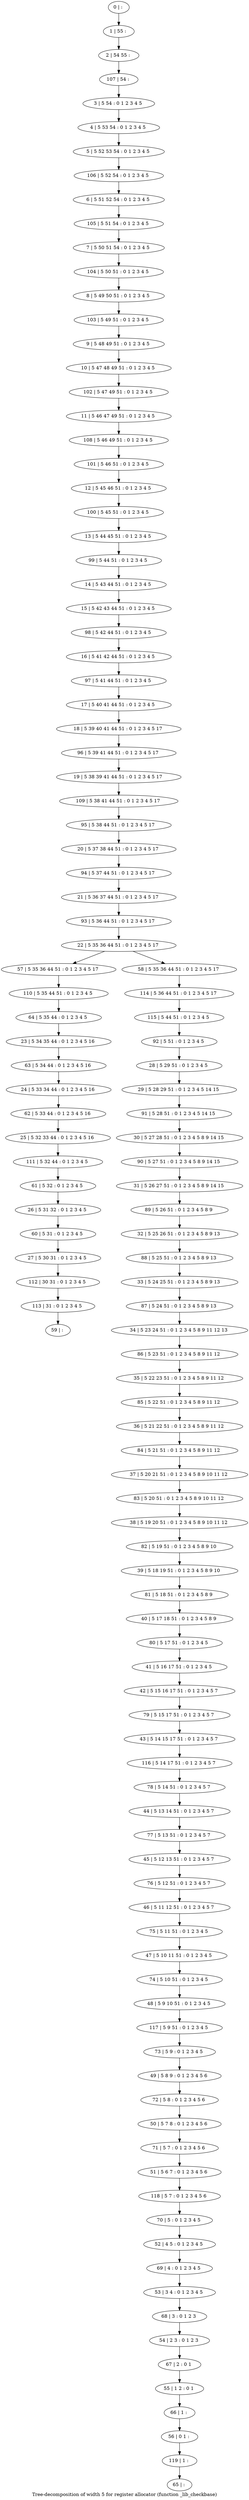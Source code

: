 digraph G {
graph [label="Tree-decomposition of width 5 for register allocator (function _lib_checkbase)"]
0[label="0 | : "];
1[label="1 | 55 : "];
2[label="2 | 54 55 : "];
3[label="3 | 5 54 : 0 1 2 3 4 5 "];
4[label="4 | 5 53 54 : 0 1 2 3 4 5 "];
5[label="5 | 5 52 53 54 : 0 1 2 3 4 5 "];
6[label="6 | 5 51 52 54 : 0 1 2 3 4 5 "];
7[label="7 | 5 50 51 54 : 0 1 2 3 4 5 "];
8[label="8 | 5 49 50 51 : 0 1 2 3 4 5 "];
9[label="9 | 5 48 49 51 : 0 1 2 3 4 5 "];
10[label="10 | 5 47 48 49 51 : 0 1 2 3 4 5 "];
11[label="11 | 5 46 47 49 51 : 0 1 2 3 4 5 "];
12[label="12 | 5 45 46 51 : 0 1 2 3 4 5 "];
13[label="13 | 5 44 45 51 : 0 1 2 3 4 5 "];
14[label="14 | 5 43 44 51 : 0 1 2 3 4 5 "];
15[label="15 | 5 42 43 44 51 : 0 1 2 3 4 5 "];
16[label="16 | 5 41 42 44 51 : 0 1 2 3 4 5 "];
17[label="17 | 5 40 41 44 51 : 0 1 2 3 4 5 "];
18[label="18 | 5 39 40 41 44 51 : 0 1 2 3 4 5 17 "];
19[label="19 | 5 38 39 41 44 51 : 0 1 2 3 4 5 17 "];
20[label="20 | 5 37 38 44 51 : 0 1 2 3 4 5 17 "];
21[label="21 | 5 36 37 44 51 : 0 1 2 3 4 5 17 "];
22[label="22 | 5 35 36 44 51 : 0 1 2 3 4 5 17 "];
23[label="23 | 5 34 35 44 : 0 1 2 3 4 5 16 "];
24[label="24 | 5 33 34 44 : 0 1 2 3 4 5 16 "];
25[label="25 | 5 32 33 44 : 0 1 2 3 4 5 16 "];
26[label="26 | 5 31 32 : 0 1 2 3 4 5 "];
27[label="27 | 5 30 31 : 0 1 2 3 4 5 "];
28[label="28 | 5 29 51 : 0 1 2 3 4 5 "];
29[label="29 | 5 28 29 51 : 0 1 2 3 4 5 14 15 "];
30[label="30 | 5 27 28 51 : 0 1 2 3 4 5 8 9 14 15 "];
31[label="31 | 5 26 27 51 : 0 1 2 3 4 5 8 9 14 15 "];
32[label="32 | 5 25 26 51 : 0 1 2 3 4 5 8 9 13 "];
33[label="33 | 5 24 25 51 : 0 1 2 3 4 5 8 9 13 "];
34[label="34 | 5 23 24 51 : 0 1 2 3 4 5 8 9 11 12 13 "];
35[label="35 | 5 22 23 51 : 0 1 2 3 4 5 8 9 11 12 "];
36[label="36 | 5 21 22 51 : 0 1 2 3 4 5 8 9 11 12 "];
37[label="37 | 5 20 21 51 : 0 1 2 3 4 5 8 9 10 11 12 "];
38[label="38 | 5 19 20 51 : 0 1 2 3 4 5 8 9 10 11 12 "];
39[label="39 | 5 18 19 51 : 0 1 2 3 4 5 8 9 10 "];
40[label="40 | 5 17 18 51 : 0 1 2 3 4 5 8 9 "];
41[label="41 | 5 16 17 51 : 0 1 2 3 4 5 "];
42[label="42 | 5 15 16 17 51 : 0 1 2 3 4 5 7 "];
43[label="43 | 5 14 15 17 51 : 0 1 2 3 4 5 7 "];
44[label="44 | 5 13 14 51 : 0 1 2 3 4 5 7 "];
45[label="45 | 5 12 13 51 : 0 1 2 3 4 5 7 "];
46[label="46 | 5 11 12 51 : 0 1 2 3 4 5 7 "];
47[label="47 | 5 10 11 51 : 0 1 2 3 4 5 "];
48[label="48 | 5 9 10 51 : 0 1 2 3 4 5 "];
49[label="49 | 5 8 9 : 0 1 2 3 4 5 6 "];
50[label="50 | 5 7 8 : 0 1 2 3 4 5 6 "];
51[label="51 | 5 6 7 : 0 1 2 3 4 5 6 "];
52[label="52 | 4 5 : 0 1 2 3 4 5 "];
53[label="53 | 3 4 : 0 1 2 3 4 5 "];
54[label="54 | 2 3 : 0 1 2 3 "];
55[label="55 | 1 2 : 0 1 "];
56[label="56 | 0 1 : "];
57[label="57 | 5 35 36 44 51 : 0 1 2 3 4 5 17 "];
58[label="58 | 5 35 36 44 51 : 0 1 2 3 4 5 17 "];
59[label="59 | : "];
60[label="60 | 5 31 : 0 1 2 3 4 5 "];
61[label="61 | 5 32 : 0 1 2 3 4 5 "];
62[label="62 | 5 33 44 : 0 1 2 3 4 5 16 "];
63[label="63 | 5 34 44 : 0 1 2 3 4 5 16 "];
64[label="64 | 5 35 44 : 0 1 2 3 4 5 "];
65[label="65 | : "];
66[label="66 | 1 : "];
67[label="67 | 2 : 0 1 "];
68[label="68 | 3 : 0 1 2 3 "];
69[label="69 | 4 : 0 1 2 3 4 5 "];
70[label="70 | 5 : 0 1 2 3 4 5 "];
71[label="71 | 5 7 : 0 1 2 3 4 5 6 "];
72[label="72 | 5 8 : 0 1 2 3 4 5 6 "];
73[label="73 | 5 9 : 0 1 2 3 4 5 "];
74[label="74 | 5 10 51 : 0 1 2 3 4 5 "];
75[label="75 | 5 11 51 : 0 1 2 3 4 5 "];
76[label="76 | 5 12 51 : 0 1 2 3 4 5 7 "];
77[label="77 | 5 13 51 : 0 1 2 3 4 5 7 "];
78[label="78 | 5 14 51 : 0 1 2 3 4 5 7 "];
79[label="79 | 5 15 17 51 : 0 1 2 3 4 5 7 "];
80[label="80 | 5 17 51 : 0 1 2 3 4 5 "];
81[label="81 | 5 18 51 : 0 1 2 3 4 5 8 9 "];
82[label="82 | 5 19 51 : 0 1 2 3 4 5 8 9 10 "];
83[label="83 | 5 20 51 : 0 1 2 3 4 5 8 9 10 11 12 "];
84[label="84 | 5 21 51 : 0 1 2 3 4 5 8 9 11 12 "];
85[label="85 | 5 22 51 : 0 1 2 3 4 5 8 9 11 12 "];
86[label="86 | 5 23 51 : 0 1 2 3 4 5 8 9 11 12 "];
87[label="87 | 5 24 51 : 0 1 2 3 4 5 8 9 13 "];
88[label="88 | 5 25 51 : 0 1 2 3 4 5 8 9 13 "];
89[label="89 | 5 26 51 : 0 1 2 3 4 5 8 9 "];
90[label="90 | 5 27 51 : 0 1 2 3 4 5 8 9 14 15 "];
91[label="91 | 5 28 51 : 0 1 2 3 4 5 14 15 "];
92[label="92 | 5 51 : 0 1 2 3 4 5 "];
93[label="93 | 5 36 44 51 : 0 1 2 3 4 5 17 "];
94[label="94 | 5 37 44 51 : 0 1 2 3 4 5 17 "];
95[label="95 | 5 38 44 51 : 0 1 2 3 4 5 17 "];
96[label="96 | 5 39 41 44 51 : 0 1 2 3 4 5 17 "];
97[label="97 | 5 41 44 51 : 0 1 2 3 4 5 "];
98[label="98 | 5 42 44 51 : 0 1 2 3 4 5 "];
99[label="99 | 5 44 51 : 0 1 2 3 4 5 "];
100[label="100 | 5 45 51 : 0 1 2 3 4 5 "];
101[label="101 | 5 46 51 : 0 1 2 3 4 5 "];
102[label="102 | 5 47 49 51 : 0 1 2 3 4 5 "];
103[label="103 | 5 49 51 : 0 1 2 3 4 5 "];
104[label="104 | 5 50 51 : 0 1 2 3 4 5 "];
105[label="105 | 5 51 54 : 0 1 2 3 4 5 "];
106[label="106 | 5 52 54 : 0 1 2 3 4 5 "];
107[label="107 | 54 : "];
108[label="108 | 5 46 49 51 : 0 1 2 3 4 5 "];
109[label="109 | 5 38 41 44 51 : 0 1 2 3 4 5 17 "];
110[label="110 | 5 35 44 51 : 0 1 2 3 4 5 "];
111[label="111 | 5 32 44 : 0 1 2 3 4 5 "];
112[label="112 | 30 31 : 0 1 2 3 4 5 "];
113[label="113 | 31 : 0 1 2 3 4 5 "];
114[label="114 | 5 36 44 51 : 0 1 2 3 4 5 17 "];
115[label="115 | 5 44 51 : 0 1 2 3 4 5 "];
116[label="116 | 5 14 17 51 : 0 1 2 3 4 5 7 "];
117[label="117 | 5 9 51 : 0 1 2 3 4 5 "];
118[label="118 | 5 7 : 0 1 2 3 4 5 6 "];
119[label="119 | 1 : "];
0->1 ;
1->2 ;
3->4 ;
4->5 ;
9->10 ;
14->15 ;
17->18 ;
28->29 ;
41->42 ;
22->57 ;
22->58 ;
60->27 ;
26->60 ;
61->26 ;
62->25 ;
24->62 ;
63->24 ;
23->63 ;
64->23 ;
66->56 ;
55->66 ;
67->55 ;
54->67 ;
68->54 ;
53->68 ;
69->53 ;
52->69 ;
70->52 ;
71->51 ;
50->71 ;
72->50 ;
49->72 ;
73->49 ;
74->48 ;
47->74 ;
75->47 ;
46->75 ;
76->46 ;
45->76 ;
77->45 ;
44->77 ;
78->44 ;
79->43 ;
42->79 ;
80->41 ;
40->80 ;
81->40 ;
39->81 ;
82->39 ;
38->82 ;
83->38 ;
37->83 ;
84->37 ;
36->84 ;
85->36 ;
35->85 ;
86->35 ;
34->86 ;
87->34 ;
33->87 ;
88->33 ;
32->88 ;
89->32 ;
31->89 ;
90->31 ;
30->90 ;
91->30 ;
29->91 ;
92->28 ;
93->22 ;
21->93 ;
94->21 ;
20->94 ;
95->20 ;
96->19 ;
18->96 ;
97->17 ;
16->97 ;
98->16 ;
15->98 ;
99->14 ;
13->99 ;
100->13 ;
12->100 ;
101->12 ;
102->11 ;
10->102 ;
103->9 ;
8->103 ;
104->8 ;
7->104 ;
105->7 ;
6->105 ;
106->6 ;
5->106 ;
107->3 ;
2->107 ;
108->101 ;
11->108 ;
109->95 ;
19->109 ;
110->64 ;
57->110 ;
111->61 ;
25->111 ;
27->112 ;
113->59 ;
112->113 ;
58->114 ;
115->92 ;
114->115 ;
116->78 ;
43->116 ;
117->73 ;
48->117 ;
118->70 ;
51->118 ;
119->65 ;
56->119 ;
}

